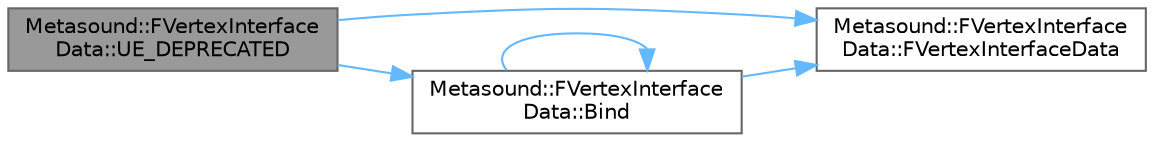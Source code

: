 digraph "Metasound::FVertexInterfaceData::UE_DEPRECATED"
{
 // INTERACTIVE_SVG=YES
 // LATEX_PDF_SIZE
  bgcolor="transparent";
  edge [fontname=Helvetica,fontsize=10,labelfontname=Helvetica,labelfontsize=10];
  node [fontname=Helvetica,fontsize=10,shape=box,height=0.2,width=0.4];
  rankdir="LR";
  Node1 [id="Node000001",label="Metasound::FVertexInterface\lData::UE_DEPRECATED",height=0.2,width=0.4,color="gray40", fillcolor="grey60", style="filled", fontcolor="black",tooltip="Set vertex data using other vertex data."];
  Node1 -> Node2 [id="edge1_Node000001_Node000002",color="steelblue1",style="solid",tooltip=" "];
  Node2 [id="Node000002",label="Metasound::FVertexInterface\lData::FVertexInterfaceData",height=0.2,width=0.4,color="grey40", fillcolor="white", style="filled",URL="$d6/df3/classMetasound_1_1FVertexInterfaceData.html#a90895e2c899491c829ec7aa61a7970bb",tooltip=" "];
  Node1 -> Node3 [id="edge2_Node000001_Node000003",color="steelblue1",style="solid",tooltip=" "];
  Node3 [id="Node000003",label="Metasound::FVertexInterface\lData::Bind",height=0.2,width=0.4,color="grey40", fillcolor="white", style="filled",URL="$d6/df3/classMetasound_1_1FVertexInterfaceData.html#aaf779c918c82a982bab9180704f2afb2",tooltip="Set vertex data using other vertex data."];
  Node3 -> Node2 [id="edge3_Node000003_Node000002",color="steelblue1",style="solid",tooltip=" "];
  Node3 -> Node3 [id="edge4_Node000003_Node000003",color="steelblue1",style="solid",tooltip=" "];
}
